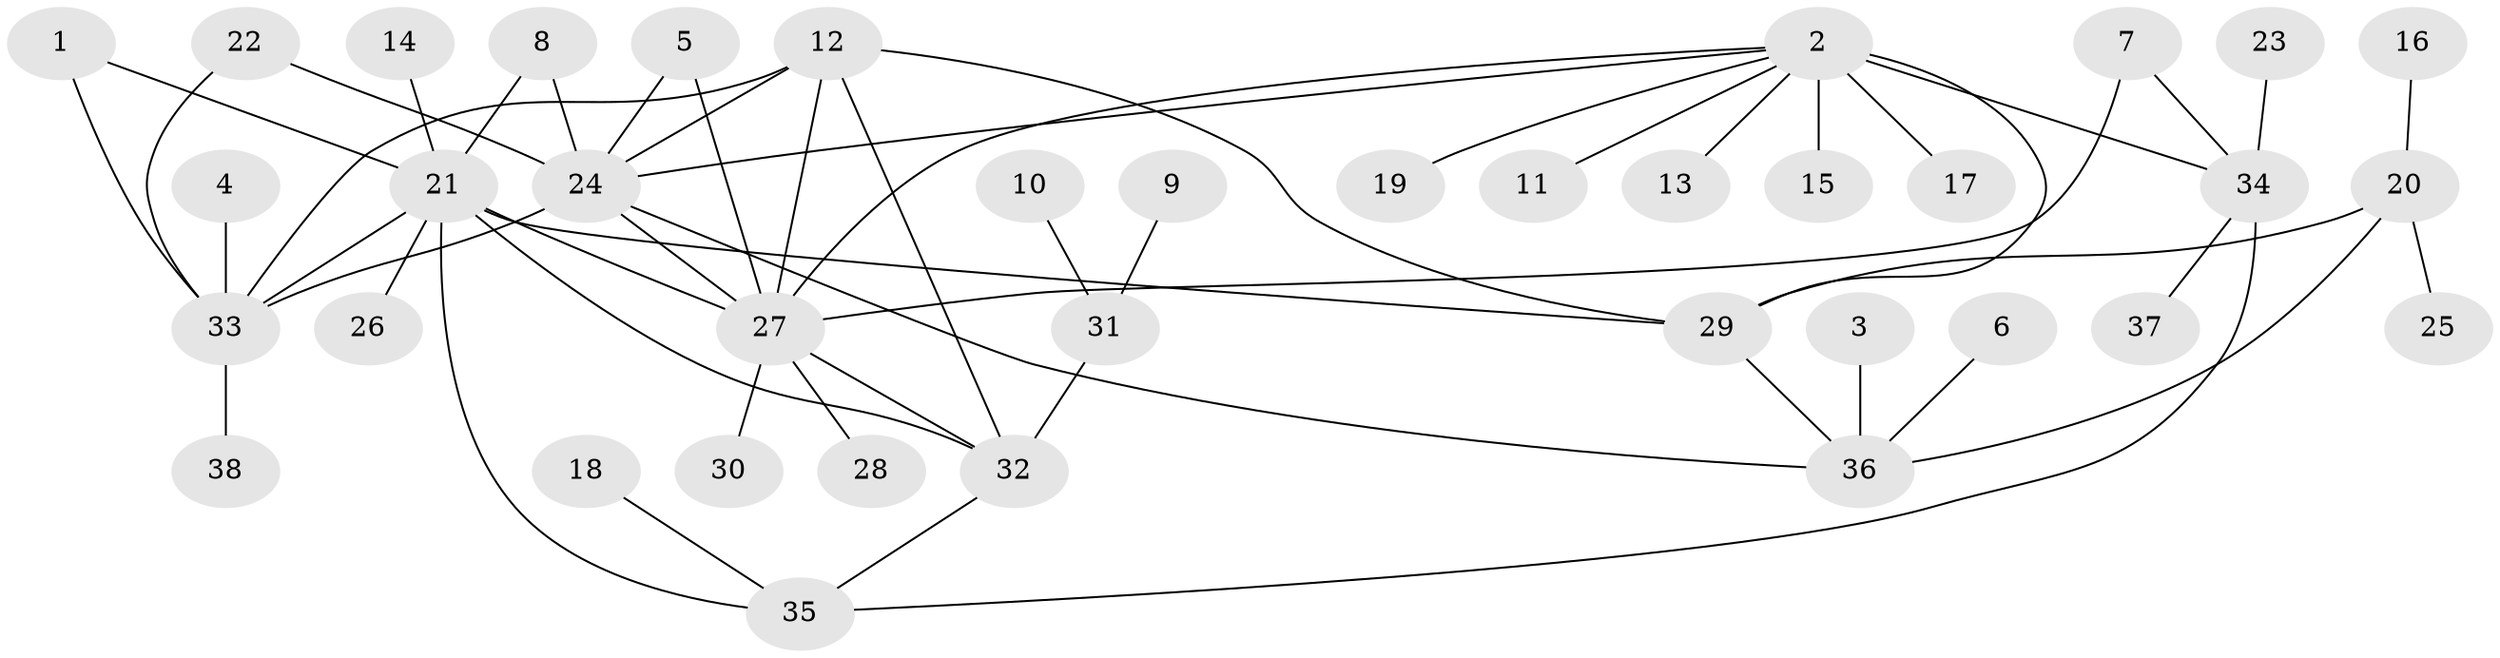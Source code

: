 // original degree distribution, {9: 0.041666666666666664, 4: 0.05555555555555555, 8: 0.027777777777777776, 6: 0.027777777777777776, 7: 0.013888888888888888, 5: 0.013888888888888888, 10: 0.027777777777777776, 3: 0.013888888888888888, 2: 0.25, 1: 0.5277777777777778}
// Generated by graph-tools (version 1.1) at 2025/26/03/09/25 03:26:35]
// undirected, 38 vertices, 54 edges
graph export_dot {
graph [start="1"]
  node [color=gray90,style=filled];
  1;
  2;
  3;
  4;
  5;
  6;
  7;
  8;
  9;
  10;
  11;
  12;
  13;
  14;
  15;
  16;
  17;
  18;
  19;
  20;
  21;
  22;
  23;
  24;
  25;
  26;
  27;
  28;
  29;
  30;
  31;
  32;
  33;
  34;
  35;
  36;
  37;
  38;
  1 -- 21 [weight=1.0];
  1 -- 33 [weight=1.0];
  2 -- 11 [weight=1.0];
  2 -- 13 [weight=1.0];
  2 -- 15 [weight=1.0];
  2 -- 17 [weight=1.0];
  2 -- 19 [weight=1.0];
  2 -- 24 [weight=1.0];
  2 -- 27 [weight=1.0];
  2 -- 29 [weight=2.0];
  2 -- 34 [weight=2.0];
  3 -- 36 [weight=1.0];
  4 -- 33 [weight=1.0];
  5 -- 24 [weight=1.0];
  5 -- 27 [weight=1.0];
  6 -- 36 [weight=1.0];
  7 -- 27 [weight=1.0];
  7 -- 34 [weight=1.0];
  8 -- 21 [weight=1.0];
  8 -- 24 [weight=1.0];
  9 -- 31 [weight=1.0];
  10 -- 31 [weight=1.0];
  12 -- 24 [weight=1.0];
  12 -- 27 [weight=1.0];
  12 -- 29 [weight=1.0];
  12 -- 32 [weight=1.0];
  12 -- 33 [weight=1.0];
  14 -- 21 [weight=1.0];
  16 -- 20 [weight=1.0];
  18 -- 35 [weight=1.0];
  20 -- 25 [weight=1.0];
  20 -- 29 [weight=1.0];
  20 -- 36 [weight=1.0];
  21 -- 26 [weight=1.0];
  21 -- 27 [weight=1.0];
  21 -- 29 [weight=1.0];
  21 -- 32 [weight=1.0];
  21 -- 33 [weight=1.0];
  21 -- 35 [weight=1.0];
  22 -- 24 [weight=1.0];
  22 -- 33 [weight=1.0];
  23 -- 34 [weight=1.0];
  24 -- 27 [weight=1.0];
  24 -- 33 [weight=1.0];
  24 -- 36 [weight=1.0];
  27 -- 28 [weight=1.0];
  27 -- 30 [weight=1.0];
  27 -- 32 [weight=1.0];
  29 -- 36 [weight=1.0];
  31 -- 32 [weight=1.0];
  32 -- 35 [weight=1.0];
  33 -- 38 [weight=1.0];
  34 -- 35 [weight=1.0];
  34 -- 37 [weight=1.0];
}
